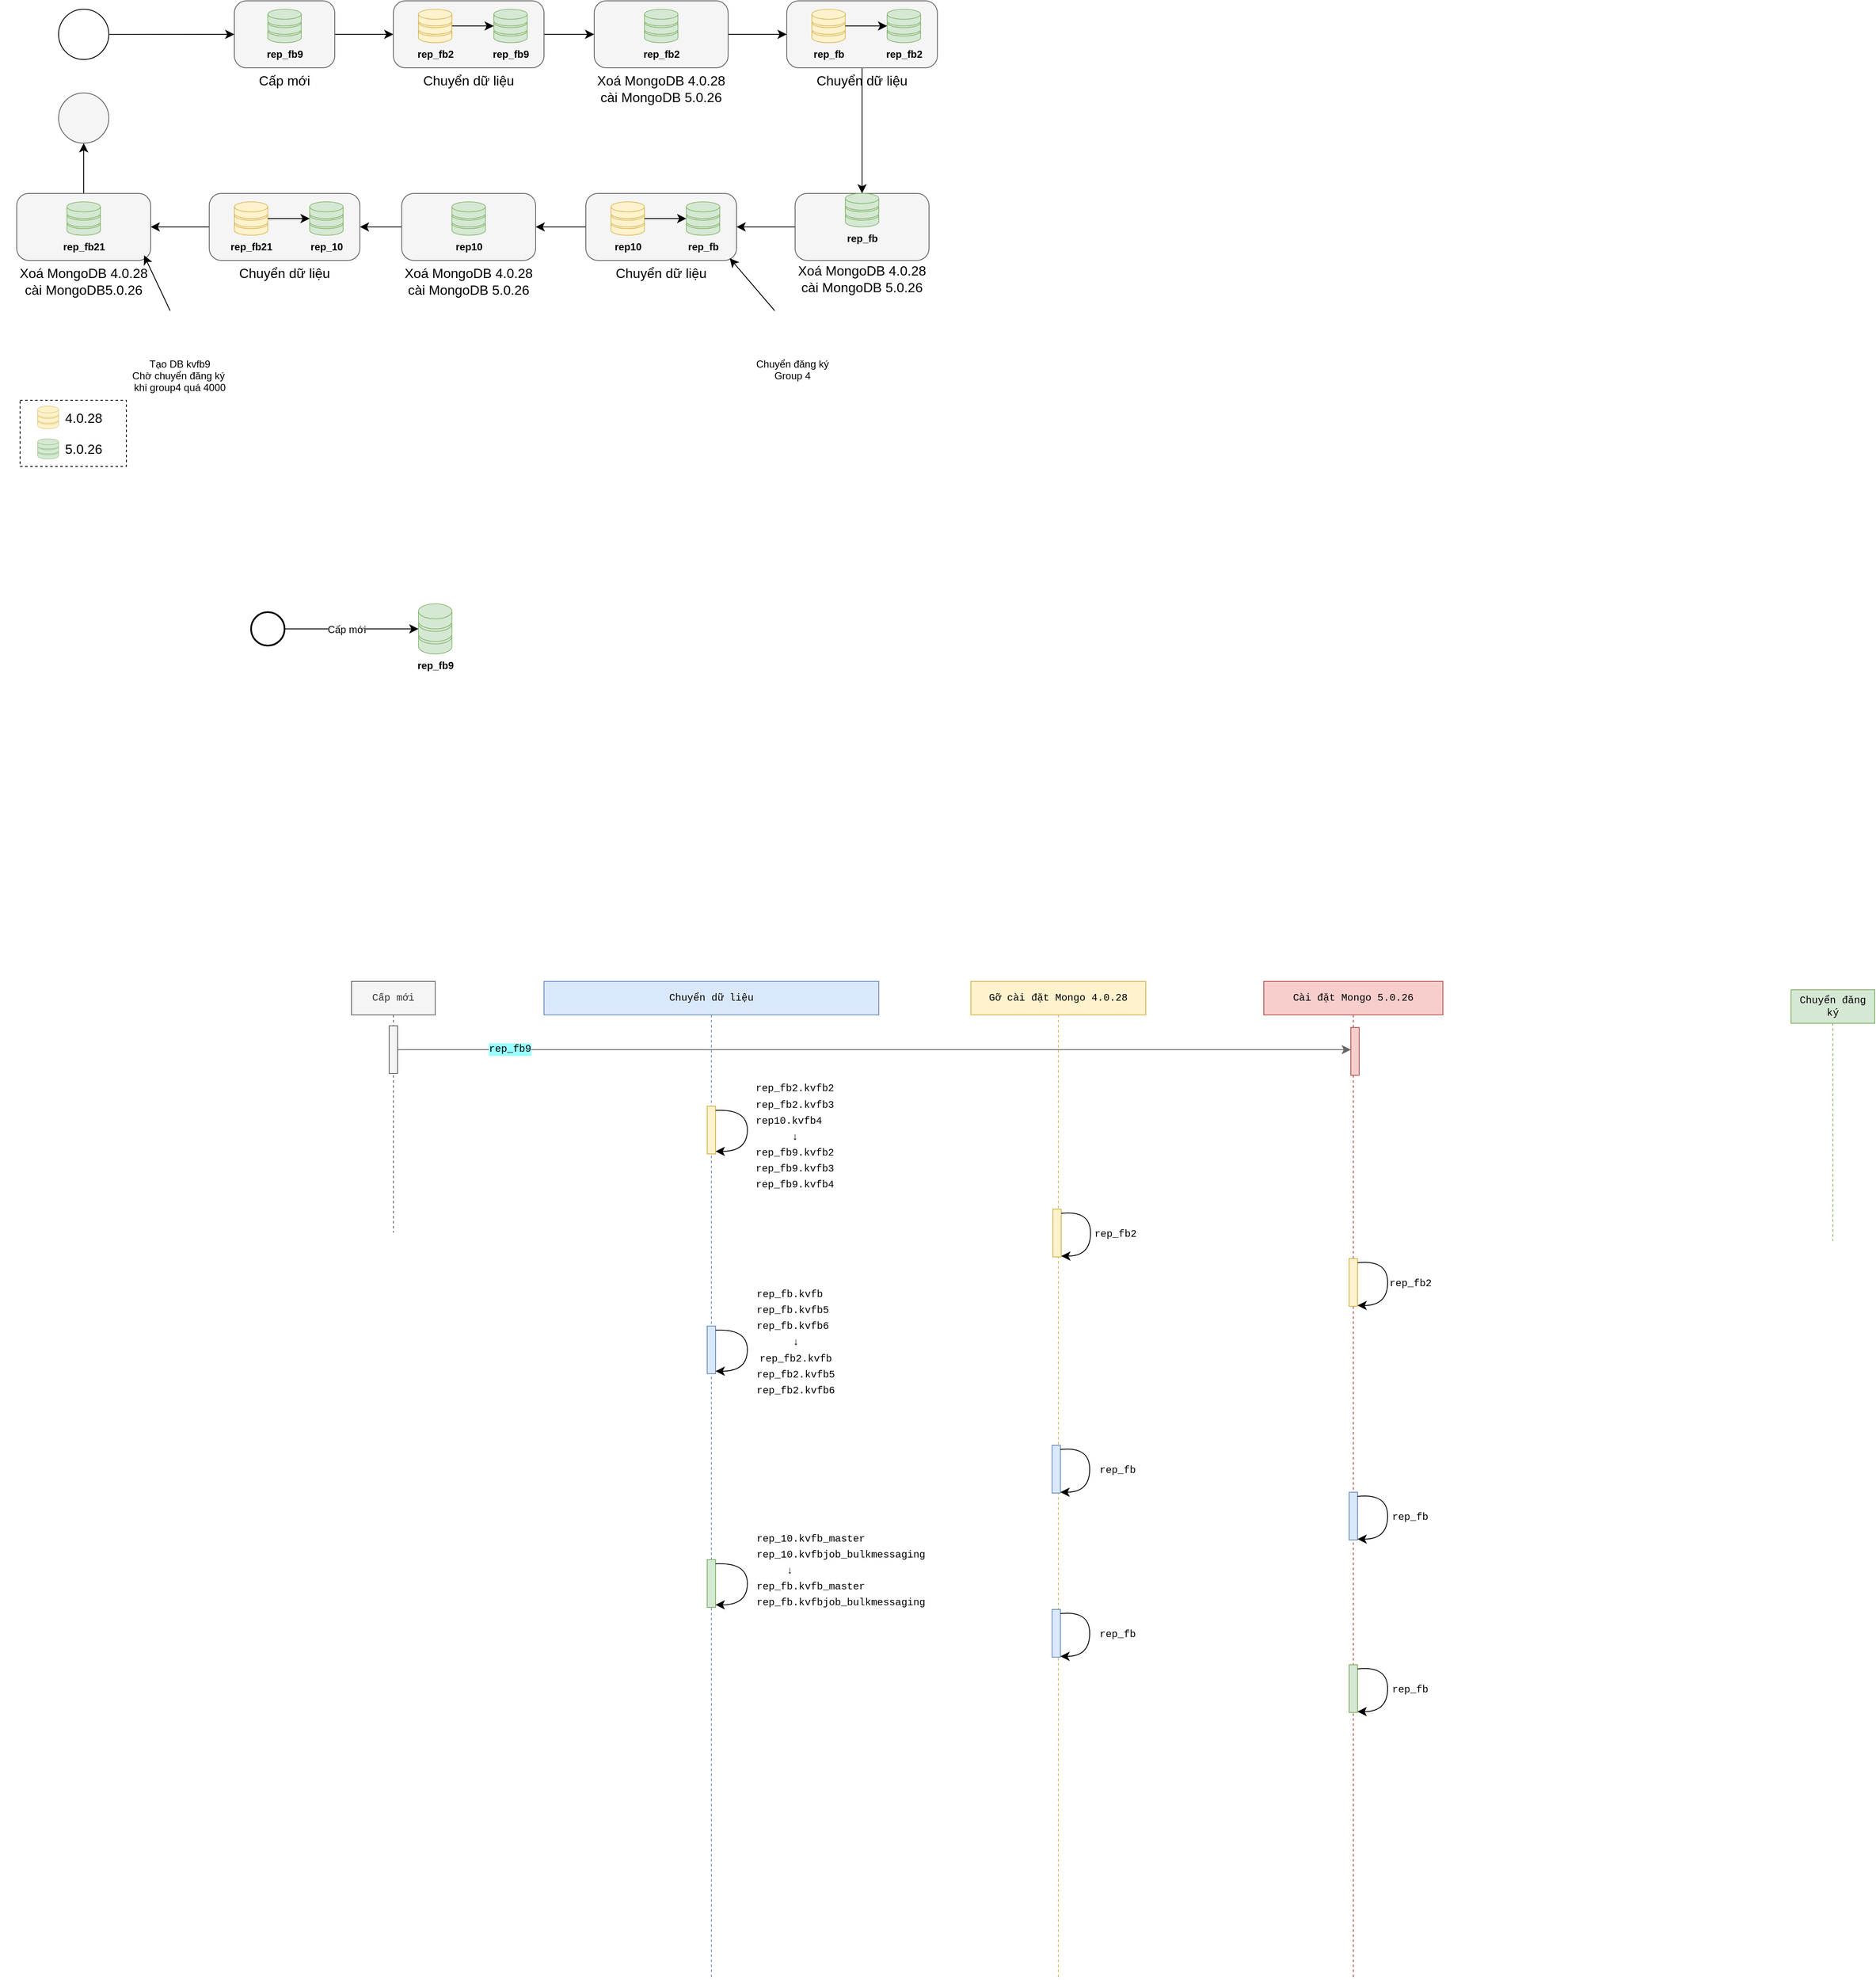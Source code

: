 <mxfile version="24.7.6">
  <diagram name="Page-1" id="ix5Zt33PAQwgsV7Q0Ln3">
    <mxGraphModel dx="3624" dy="2031" grid="0" gridSize="10" guides="1" tooltips="1" connect="1" arrows="1" fold="1" page="0" pageScale="1" pageWidth="850" pageHeight="1100" math="0" shadow="0">
      <root>
        <mxCell id="0" />
        <mxCell id="1" parent="0" />
        <mxCell id="bPqM1AxZNPVaJdWIuvIf-173" value="" style="rounded=0;whiteSpace=wrap;html=1;dashed=1;" vertex="1" parent="1">
          <mxGeometry x="-1726" y="-583" width="127" height="79" as="geometry" />
        </mxCell>
        <mxCell id="bPqM1AxZNPVaJdWIuvIf-102" style="edgeStyle=none;curved=1;rounded=0;orthogonalLoop=1;jettySize=auto;html=1;fontSize=12;startSize=8;endSize=8;" edge="1" parent="1" source="bPqM1AxZNPVaJdWIuvIf-97" target="bPqM1AxZNPVaJdWIuvIf-99">
          <mxGeometry relative="1" as="geometry" />
        </mxCell>
        <mxCell id="bPqM1AxZNPVaJdWIuvIf-97" value="" style="rounded=1;whiteSpace=wrap;html=1;arcSize=18;fillColor=#f5f5f5;fontColor=#333333;strokeColor=#666666;" vertex="1" parent="1">
          <mxGeometry x="-1470" y="-1060" width="120" height="80" as="geometry" />
        </mxCell>
        <mxCell id="bPqM1AxZNPVaJdWIuvIf-3" value="Cấp mới" style="shape=umlLifeline;perimeter=lifelinePerimeter;whiteSpace=wrap;html=1;container=1;dropTarget=0;collapsible=0;recursiveResize=0;outlineConnect=0;portConstraint=eastwest;newEdgeStyle={&quot;edgeStyle&quot;:&quot;elbowEdgeStyle&quot;,&quot;elbow&quot;:&quot;vertical&quot;,&quot;curved&quot;:0,&quot;rounded&quot;:0};fillColor=#f5f5f5;fontColor=#333333;strokeColor=#666666;fontFamily=Courier New;" vertex="1" parent="1">
          <mxGeometry x="-1330" y="111" width="100" height="300" as="geometry" />
        </mxCell>
        <mxCell id="bPqM1AxZNPVaJdWIuvIf-35" value="" style="html=1;points=[[0,0,0,0,5],[0,1,0,0,-5],[1,0,0,0,5],[1,1,0,0,-5]];perimeter=orthogonalPerimeter;outlineConnect=0;targetShapes=umlLifeline;portConstraint=eastwest;newEdgeStyle={&quot;curved&quot;:0,&quot;rounded&quot;:0};fillColor=#f5f5f5;fontColor=#333333;strokeColor=#666666;fontFamily=Courier New;" vertex="1" parent="bPqM1AxZNPVaJdWIuvIf-3">
          <mxGeometry x="45" y="53" width="10" height="57" as="geometry" />
        </mxCell>
        <mxCell id="bPqM1AxZNPVaJdWIuvIf-4" value="Chuyển dữ liệu" style="shape=umlLifeline;perimeter=lifelinePerimeter;whiteSpace=wrap;html=1;container=1;dropTarget=0;collapsible=0;recursiveResize=0;outlineConnect=0;portConstraint=eastwest;newEdgeStyle={&quot;edgeStyle&quot;:&quot;elbowEdgeStyle&quot;,&quot;elbow&quot;:&quot;vertical&quot;,&quot;curved&quot;:0,&quot;rounded&quot;:0};fillColor=#dae8fc;strokeColor=#6c8ebf;fontFamily=Courier New;" vertex="1" parent="1">
          <mxGeometry x="-1100" y="111" width="400" height="1189" as="geometry" />
        </mxCell>
        <mxCell id="bPqM1AxZNPVaJdWIuvIf-37" value="" style="html=1;points=[[0,0,0,0,5],[0,1,0,0,-5],[1,0,0,0,5],[1,1,0,0,-5]];perimeter=orthogonalPerimeter;outlineConnect=0;targetShapes=umlLifeline;portConstraint=eastwest;newEdgeStyle={&quot;curved&quot;:0,&quot;rounded&quot;:0};fillColor=#fff2cc;strokeColor=#d6b656;fontFamily=Courier New;" vertex="1" parent="bPqM1AxZNPVaJdWIuvIf-4">
          <mxGeometry x="195" y="149" width="10" height="57" as="geometry" />
        </mxCell>
        <mxCell id="bPqM1AxZNPVaJdWIuvIf-38" value="" style="endArrow=classic;html=1;rounded=0;fontSize=12;startSize=8;endSize=8;curved=1;exitX=1;exitY=0;exitDx=0;exitDy=5;exitPerimeter=0;fontFamily=Courier New;" edge="1" parent="bPqM1AxZNPVaJdWIuvIf-4" source="bPqM1AxZNPVaJdWIuvIf-37" target="bPqM1AxZNPVaJdWIuvIf-37">
          <mxGeometry width="50" height="50" relative="1" as="geometry">
            <mxPoint x="283" y="233" as="sourcePoint" />
            <mxPoint x="333" y="183" as="targetPoint" />
            <Array as="points">
              <mxPoint x="243" y="203" />
            </Array>
          </mxGeometry>
        </mxCell>
        <mxCell id="bPqM1AxZNPVaJdWIuvIf-20" value="&lt;font style=&quot;font-size: 12px;&quot;&gt;rep_fb2.kvfb2 rep_fb2.kvfb3&lt;/font&gt;&lt;div&gt;&lt;font style=&quot;font-size: 12px;&quot;&gt;rep10.kvfb4&lt;/font&gt;&lt;/div&gt;&lt;div style=&quot;text-align: center;&quot;&gt;&lt;font style=&quot;&quot;&gt;&lt;span style=&quot;font-size: 12px;&quot;&gt;↓&lt;/span&gt;&lt;br&gt;&lt;/font&gt;&lt;/div&gt;&lt;div style=&quot;text-align: center;&quot;&gt;&lt;span style=&quot;font-size: 12px;&quot;&gt;rep_fb9.kvfb2&lt;br&gt;rep_fb9.kvfb3&lt;br&gt;rep_fb9.kvfb4&lt;/span&gt;&lt;/div&gt;" style="text;html=1;align=left;verticalAlign=middle;whiteSpace=wrap;rounded=0;fontSize=16;fontFamily=Courier New;" vertex="1" parent="bPqM1AxZNPVaJdWIuvIf-4">
          <mxGeometry x="251.25" y="139" width="76.5" height="92" as="geometry" />
        </mxCell>
        <mxCell id="bPqM1AxZNPVaJdWIuvIf-43" value="" style="html=1;points=[[0,0,0,0,5],[0,1,0,0,-5],[1,0,0,0,5],[1,1,0,0,-5]];perimeter=orthogonalPerimeter;outlineConnect=0;targetShapes=umlLifeline;portConstraint=eastwest;newEdgeStyle={&quot;curved&quot;:0,&quot;rounded&quot;:0};fillColor=#dae8fc;strokeColor=#6c8ebf;fontFamily=Courier New;" vertex="1" parent="bPqM1AxZNPVaJdWIuvIf-4">
          <mxGeometry x="195" y="411.5" width="10" height="57" as="geometry" />
        </mxCell>
        <mxCell id="bPqM1AxZNPVaJdWIuvIf-44" value="" style="endArrow=classic;html=1;rounded=0;fontSize=12;startSize=8;endSize=8;curved=1;exitX=1;exitY=0;exitDx=0;exitDy=5;exitPerimeter=0;fontFamily=Courier New;" edge="1" parent="bPqM1AxZNPVaJdWIuvIf-4" source="bPqM1AxZNPVaJdWIuvIf-43" target="bPqM1AxZNPVaJdWIuvIf-43">
          <mxGeometry width="50" height="50" relative="1" as="geometry">
            <mxPoint x="283" y="495.5" as="sourcePoint" />
            <mxPoint x="333" y="445.5" as="targetPoint" />
            <Array as="points">
              <mxPoint x="243" y="465.5" />
            </Array>
          </mxGeometry>
        </mxCell>
        <mxCell id="bPqM1AxZNPVaJdWIuvIf-47" value="&lt;font style=&quot;font-size: 12px;&quot;&gt;rep_fb.kvfb rep_fb.kvfb5&lt;/font&gt;&lt;div&gt;&lt;font style=&quot;font-size: 12px;&quot;&gt;rep_fb.kvfb6&lt;/font&gt;&lt;/div&gt;&lt;div style=&quot;text-align: center;&quot;&gt;&lt;font style=&quot;&quot;&gt;&lt;span style=&quot;font-size: 12px;&quot;&gt;↓&lt;/span&gt;&lt;br&gt;&lt;/font&gt;&lt;/div&gt;&lt;div style=&quot;text-align: center;&quot;&gt;&lt;span style=&quot;font-size: 12px;&quot;&gt;rep_fb2.kvfb&lt;/span&gt;&lt;/div&gt;&lt;div style=&quot;text-align: center;&quot;&gt;&lt;span style=&quot;font-size: 12px;&quot;&gt;rep_fb2.kvfb5&lt;/span&gt;&lt;/div&gt;&lt;div style=&quot;text-align: center;&quot;&gt;&lt;span style=&quot;font-size: 12px;&quot;&gt;rep_fb2.kvfb6&lt;br&gt;&lt;br&gt;&lt;/span&gt;&lt;/div&gt;" style="text;html=1;align=left;verticalAlign=middle;whiteSpace=wrap;rounded=0;fontSize=16;fontFamily=Courier New;" vertex="1" parent="bPqM1AxZNPVaJdWIuvIf-4">
          <mxGeometry x="252" y="394" width="76.5" height="92" as="geometry" />
        </mxCell>
        <mxCell id="bPqM1AxZNPVaJdWIuvIf-54" value="" style="html=1;points=[[0,0,0,0,5],[0,1,0,0,-5],[1,0,0,0,5],[1,1,0,0,-5]];perimeter=orthogonalPerimeter;outlineConnect=0;targetShapes=umlLifeline;portConstraint=eastwest;newEdgeStyle={&quot;curved&quot;:0,&quot;rounded&quot;:0};fillColor=#d5e8d4;strokeColor=#82b366;fontFamily=Courier New;" vertex="1" parent="bPqM1AxZNPVaJdWIuvIf-4">
          <mxGeometry x="195" y="690.5" width="10" height="57" as="geometry" />
        </mxCell>
        <mxCell id="bPqM1AxZNPVaJdWIuvIf-55" value="" style="endArrow=classic;html=1;rounded=0;fontSize=12;startSize=8;endSize=8;curved=1;exitX=1;exitY=0;exitDx=0;exitDy=5;exitPerimeter=0;fontFamily=Courier New;" edge="1" parent="bPqM1AxZNPVaJdWIuvIf-4" source="bPqM1AxZNPVaJdWIuvIf-54" target="bPqM1AxZNPVaJdWIuvIf-54">
          <mxGeometry width="50" height="50" relative="1" as="geometry">
            <mxPoint x="283" y="774.5" as="sourcePoint" />
            <mxPoint x="333" y="724.5" as="targetPoint" />
            <Array as="points">
              <mxPoint x="243" y="744.5" />
            </Array>
          </mxGeometry>
        </mxCell>
        <mxCell id="bPqM1AxZNPVaJdWIuvIf-56" value="&lt;font style=&quot;font-size: 12px;&quot;&gt;rep_10.kvfb_master rep_10.kvfbjob_bulkmessaging&lt;/font&gt;&lt;div&gt;&lt;font style=&quot;font-size: 12px;&quot;&gt;&lt;span style=&quot;background-color: initial;&quot;&gt;&amp;nbsp; &amp;nbsp; &amp;nbsp;↓&lt;/span&gt;&lt;br&gt;&lt;/font&gt;&lt;span style=&quot;font-size: 12px;&quot;&gt;rep_fb.kvfb_master rep_fb.kvfbjob_bulkmessaging&lt;/span&gt;&lt;/div&gt;" style="text;html=1;align=left;verticalAlign=middle;whiteSpace=wrap;rounded=0;fontSize=16;fontFamily=Courier New;" vertex="1" parent="bPqM1AxZNPVaJdWIuvIf-4">
          <mxGeometry x="252" y="640" width="231" height="125" as="geometry" />
        </mxCell>
        <mxCell id="bPqM1AxZNPVaJdWIuvIf-12" value="Cài đặt Mongo 5.0.26" style="shape=umlLifeline;perimeter=lifelinePerimeter;whiteSpace=wrap;html=1;container=1;dropTarget=0;collapsible=0;recursiveResize=0;outlineConnect=0;portConstraint=eastwest;newEdgeStyle={&quot;edgeStyle&quot;:&quot;elbowEdgeStyle&quot;,&quot;elbow&quot;:&quot;vertical&quot;,&quot;curved&quot;:0,&quot;rounded&quot;:0};fillColor=#f8cecc;strokeColor=#b85450;fontFamily=Courier New;" vertex="1" parent="1">
          <mxGeometry x="-240" y="111" width="214" height="1189" as="geometry" />
        </mxCell>
        <mxCell id="bPqM1AxZNPVaJdWIuvIf-36" value="" style="html=1;points=[[0,0,0,0,5],[0,1,0,0,-5],[1,0,0,0,5],[1,1,0,0,-5]];perimeter=orthogonalPerimeter;outlineConnect=0;targetShapes=umlLifeline;portConstraint=eastwest;newEdgeStyle={&quot;curved&quot;:0,&quot;rounded&quot;:0};fillColor=#f8cecc;strokeColor=#b85450;fontFamily=Courier New;" vertex="1" parent="bPqM1AxZNPVaJdWIuvIf-12">
          <mxGeometry x="104" y="55" width="10" height="57" as="geometry" />
        </mxCell>
        <mxCell id="bPqM1AxZNPVaJdWIuvIf-41" value="" style="html=1;points=[[0,0,0,0,5],[0,1,0,0,-5],[1,0,0,0,5],[1,1,0,0,-5]];perimeter=orthogonalPerimeter;outlineConnect=0;targetShapes=umlLifeline;portConstraint=eastwest;newEdgeStyle={&quot;curved&quot;:0,&quot;rounded&quot;:0};fillColor=#fff2cc;strokeColor=#d6b656;fontFamily=Courier New;" vertex="1" parent="bPqM1AxZNPVaJdWIuvIf-12">
          <mxGeometry x="102" y="331" width="10" height="57" as="geometry" />
        </mxCell>
        <mxCell id="bPqM1AxZNPVaJdWIuvIf-42" value="" style="endArrow=classic;html=1;rounded=0;fontSize=12;startSize=8;endSize=8;curved=1;exitX=1;exitY=0;exitDx=0;exitDy=5;exitPerimeter=0;fontFamily=Courier New;" edge="1" parent="bPqM1AxZNPVaJdWIuvIf-12" source="bPqM1AxZNPVaJdWIuvIf-41" target="bPqM1AxZNPVaJdWIuvIf-41">
          <mxGeometry width="50" height="50" relative="1" as="geometry">
            <mxPoint x="226" y="426.5" as="sourcePoint" />
            <mxPoint x="276" y="376.5" as="targetPoint" />
            <Array as="points">
              <mxPoint x="148" y="387" />
            </Array>
          </mxGeometry>
        </mxCell>
        <mxCell id="bPqM1AxZNPVaJdWIuvIf-27" value="&lt;font style=&quot;font-size: 12px;&quot;&gt;rep_fb2&lt;span style=&quot;color: rgba(0, 0, 0, 0); font-size: 0px; text-align: start; text-wrap: nowrap;&quot;&gt;%3CmxGraphModel%3E%3Croot%3E%3CmxCell%20id%3D%220%22%2F%3E%3CmxCell%20id%3D%221%22%20parent%3D%220%22%2F%3E%3CmxCell%20id%3D%222%22%20value%3D%22G%E1%BB%A1%20c%C3%A0i%20%C4%91%E1%BA%B7t%20Mongo%204.0.28%22%20style%3D%22shape%3DumlLifeline%3Bperimeter%3DlifelinePerimeter%3BwhiteSpace%3Dwrap%3Bhtml%3D1%3Bcontainer%3D1%3BdropTarget%3D0%3Bcollapsible%3D0%3BrecursiveResize%3D0%3BoutlineConnect%3D0%3BportConstraint%3Deastwest%3BnewEdgeStyle%3D%7B%26quot%3BedgeStyle%26quot%3B%3A%26quot%3BelbowEdgeStyle%26quot%3B%2C%26quot%3Belbow%26quot%3B%3A%26quot%3Bvertical%26quot%3B%2C%26quot%3Bcurved%26quot%3B%3A0%2C%26quot%3Brounded%26quot%3B%3A0%7D%3B%22%20vertex%3D%221%22%20parent%3D%221%22%3E%3CmxGeometry%20x%3D%22-703%22%20y%3D%22115%22%20width%3D%22100%22%20height%3D%22300%22%20as%3D%22geometry%22%2F%3E%3C%2FmxCell%3E%3C%2Froot%3E%3C%2FmxGraphModel%3E&lt;/span&gt;&amp;nbsp;&lt;/font&gt;" style="text;html=1;align=center;verticalAlign=middle;whiteSpace=wrap;rounded=0;fontSize=16;fontFamily=Courier New;" vertex="1" parent="bPqM1AxZNPVaJdWIuvIf-12">
          <mxGeometry x="152" y="344.5" width="54" height="30" as="geometry" />
        </mxCell>
        <mxCell id="bPqM1AxZNPVaJdWIuvIf-51" value="" style="html=1;points=[[0,0,0,0,5],[0,1,0,0,-5],[1,0,0,0,5],[1,1,0,0,-5]];perimeter=orthogonalPerimeter;outlineConnect=0;targetShapes=umlLifeline;portConstraint=eastwest;newEdgeStyle={&quot;curved&quot;:0,&quot;rounded&quot;:0};fillColor=#dae8fc;strokeColor=#6c8ebf;fontFamily=Courier New;" vertex="1" parent="bPqM1AxZNPVaJdWIuvIf-12">
          <mxGeometry x="102" y="610" width="10" height="57" as="geometry" />
        </mxCell>
        <mxCell id="bPqM1AxZNPVaJdWIuvIf-52" value="" style="endArrow=classic;html=1;rounded=0;fontSize=12;startSize=8;endSize=8;curved=1;exitX=1;exitY=0;exitDx=0;exitDy=5;exitPerimeter=0;fontFamily=Courier New;" edge="1" parent="bPqM1AxZNPVaJdWIuvIf-12" source="bPqM1AxZNPVaJdWIuvIf-51" target="bPqM1AxZNPVaJdWIuvIf-51">
          <mxGeometry width="50" height="50" relative="1" as="geometry">
            <mxPoint x="226" y="705.5" as="sourcePoint" />
            <mxPoint x="276" y="655.5" as="targetPoint" />
            <Array as="points">
              <mxPoint x="148" y="666" />
            </Array>
          </mxGeometry>
        </mxCell>
        <mxCell id="bPqM1AxZNPVaJdWIuvIf-53" value="&lt;font style=&quot;font-size: 12px;&quot;&gt;rep_fb&lt;span style=&quot;color: rgba(0, 0, 0, 0); font-size: 0px; text-align: start; text-wrap: nowrap;&quot;&gt;%3CmxGraphModel%3E%3Croot%3E%3CmxCell%20id%3D%220%22%2F%3E%3CmxCell%20id%3D%221%22%20parent%3D%220%22%2F%3E%3CmxCell%20id%3D%222%22%20value%3D%22G%E1%BB%A1%20c%C3%A0i%20%C4%91%E1%BA%B7t%20Mongo%204.0.28%22%20style%3D%22shape%3DumlLifeline%3Bperimeter%3DlifelinePerimeter%3BwhiteSpace%3Dwrap%3Bhtml%3D1%3Bcontainer%3D1%3BdropTarget%3D0%3Bcollapsible%3D0%3BrecursiveResize%3D0%3BoutlineConnect%3D0%3BportConstraint%3Deastwest%3BnewEdgeStyle%3D%7B%26quot%3BedgeStyle%26quot%3B%3A%26quot%3BelbowEdgeStyle%26quot%3B%2C%26quot%3Belbow%26quot%3B%3A%26quot%3Bvertical%26quot%3B%2C%26quot%3Bcurved%26quot%3B%3A0%2C%26quot%3Brounded%26quot%3B%3A0%7D%3B%22%20vertex%3D%221%22%20parent%3D%221%22%3E%3CmxGeometry%20x%3D%22-703%22%20y%3D%22115%22%20width%3D%22100%22%20height%3D%22300%22%20as%3D%22geometry%22%2F%3E%3C%2FmxCell%3E%3C%2Froot%3E%3C%2FmxGraphModel%&lt;/span&gt;&lt;/font&gt;" style="text;html=1;align=center;verticalAlign=middle;whiteSpace=wrap;rounded=0;fontSize=16;fontFamily=Courier New;" vertex="1" parent="bPqM1AxZNPVaJdWIuvIf-12">
          <mxGeometry x="148" y="623.5" width="54" height="30" as="geometry" />
        </mxCell>
        <mxCell id="bPqM1AxZNPVaJdWIuvIf-57" value="" style="html=1;points=[[0,0,0,0,5],[0,1,0,0,-5],[1,0,0,0,5],[1,1,0,0,-5]];perimeter=orthogonalPerimeter;outlineConnect=0;targetShapes=umlLifeline;portConstraint=eastwest;newEdgeStyle={&quot;curved&quot;:0,&quot;rounded&quot;:0};fillColor=#d5e8d4;strokeColor=#82b366;fontFamily=Courier New;" vertex="1" parent="bPqM1AxZNPVaJdWIuvIf-12">
          <mxGeometry x="102" y="816" width="10" height="57" as="geometry" />
        </mxCell>
        <mxCell id="bPqM1AxZNPVaJdWIuvIf-58" value="" style="endArrow=classic;html=1;rounded=0;fontSize=12;startSize=8;endSize=8;curved=1;exitX=1;exitY=0;exitDx=0;exitDy=5;exitPerimeter=0;fontFamily=Courier New;" edge="1" parent="bPqM1AxZNPVaJdWIuvIf-12" source="bPqM1AxZNPVaJdWIuvIf-57" target="bPqM1AxZNPVaJdWIuvIf-57">
          <mxGeometry width="50" height="50" relative="1" as="geometry">
            <mxPoint x="226" y="911.5" as="sourcePoint" />
            <mxPoint x="276" y="861.5" as="targetPoint" />
            <Array as="points">
              <mxPoint x="148" y="872" />
            </Array>
          </mxGeometry>
        </mxCell>
        <mxCell id="bPqM1AxZNPVaJdWIuvIf-59" value="&lt;font style=&quot;font-size: 12px;&quot;&gt;rep_fb&lt;span style=&quot;color: rgba(0, 0, 0, 0); font-size: 0px; text-align: start; text-wrap: nowrap;&quot;&gt;%3CmxGraphModel%3E%3Croot%3E%3CmxCell%20id%3D%220%22%2F%3E%3CmxCell%20id%3D%221%22%20parent%3D%220%22%2F%3E%3CmxCell%20id%3D%222%22%20value%3D%22G%E1%BB%A1%20c%C3%A0i%20%C4%91%E1%BA%B7t%20Mongo%204.0.28%22%20style%3D%22shape%3DumlLifeline%3Bperimeter%3DlifelinePerimeter%3BwhiteSpace%3Dwrap%3Bhtml%3D1%3Bcontainer%3D1%3BdropTarget%3D0%3Bcollapsible%3D0%3BrecursiveResize%3D0%3BoutlineConnect%3D0%3BportConstraint%3Deastwest%3BnewEdgeStyle%3D%7B%26quot%3BedgeStyle%26quot%3B%3A%26quot%3BelbowEdgeStyle%26quot%3B%2C%26quot%3Belbow%26quot%3B%3A%26quot%3Bvertical%26quot%3B%2C%26quot%3Bcurved%26quot%3B%3A0%2C%26quot%3Brounded%26quot%3B%3A0%7D%3B%22%20vertex%3D%221%22%20parent%3D%221%22%3E%3CmxGeometry%20x%3D%22-703%22%20y%3D%22115%22%20width%3D%22100%22%20height%3D%22300%22%20as%3D%22geometry%22%2F%3E%3C%2FmxCell%3E%3C%2Froot%3E%3C%2FmxGraphModel%&lt;/span&gt;&lt;/font&gt;" style="text;html=1;align=center;verticalAlign=middle;whiteSpace=wrap;rounded=0;fontSize=16;fontFamily=Courier New;" vertex="1" parent="bPqM1AxZNPVaJdWIuvIf-12">
          <mxGeometry x="148" y="829.5" width="54" height="30" as="geometry" />
        </mxCell>
        <mxCell id="bPqM1AxZNPVaJdWIuvIf-13" value="Gỡ cài đặt Mongo 4.0.28" style="shape=umlLifeline;perimeter=lifelinePerimeter;whiteSpace=wrap;html=1;container=1;dropTarget=0;collapsible=0;recursiveResize=0;outlineConnect=0;portConstraint=eastwest;newEdgeStyle={&quot;edgeStyle&quot;:&quot;elbowEdgeStyle&quot;,&quot;elbow&quot;:&quot;vertical&quot;,&quot;curved&quot;:0,&quot;rounded&quot;:0};fillColor=#fff2cc;strokeColor=#d6b656;fontFamily=Courier New;" vertex="1" parent="1">
          <mxGeometry x="-590" y="111" width="209" height="1191" as="geometry" />
        </mxCell>
        <mxCell id="bPqM1AxZNPVaJdWIuvIf-39" value="" style="html=1;points=[[0,0,0,0,5],[0,1,0,0,-5],[1,0,0,0,5],[1,1,0,0,-5]];perimeter=orthogonalPerimeter;outlineConnect=0;targetShapes=umlLifeline;portConstraint=eastwest;newEdgeStyle={&quot;curved&quot;:0,&quot;rounded&quot;:0};fillColor=#fff2cc;strokeColor=#d6b656;fontFamily=Courier New;" vertex="1" parent="bPqM1AxZNPVaJdWIuvIf-13">
          <mxGeometry x="98" y="272" width="10" height="57" as="geometry" />
        </mxCell>
        <mxCell id="bPqM1AxZNPVaJdWIuvIf-40" value="" style="endArrow=classic;html=1;rounded=0;fontSize=12;startSize=8;endSize=8;curved=1;exitX=1;exitY=0;exitDx=0;exitDy=5;exitPerimeter=0;fontFamily=Courier New;" edge="1" parent="bPqM1AxZNPVaJdWIuvIf-13" source="bPqM1AxZNPVaJdWIuvIf-39" target="bPqM1AxZNPVaJdWIuvIf-39">
          <mxGeometry width="50" height="50" relative="1" as="geometry">
            <mxPoint x="222" y="367.5" as="sourcePoint" />
            <mxPoint x="272" y="317.5" as="targetPoint" />
            <Array as="points">
              <mxPoint x="143" y="328" />
            </Array>
          </mxGeometry>
        </mxCell>
        <mxCell id="bPqM1AxZNPVaJdWIuvIf-24" value="&lt;font style=&quot;font-size: 12px;&quot;&gt;rep_fb2&lt;span style=&quot;color: rgba(0, 0, 0, 0); font-size: 0px; text-align: start; text-wrap: nowrap;&quot;&gt;%3CmxGraphModel%3E%3Croot%3E%3CmxCell%20id%3D%220%22%2F%3E%3CmxCell%20id%3D%221%22%20parent%3D%220%22%2F%3E%3CmxCell%20id%3D%222%22%20value%3D%22G%E1%BB%A1%20c%C3%A0i%20%C4%91%E1%BA%B7t%20Mongo%204.0.28%22%20style%3D%22shape%3DumlLifeline%3Bperimeter%3DlifelinePerimeter%3BwhiteSpace%3Dwrap%3Bhtml%3D1%3Bcontainer%3D1%3BdropTarget%3D0%3Bcollapsible%3D0%3BrecursiveResize%3D0%3BoutlineConnect%3D0%3BportConstraint%3Deastwest%3BnewEdgeStyle%3D%7B%26quot%3BedgeStyle%26quot%3B%3A%26quot%3BelbowEdgeStyle%26quot%3B%2C%26quot%3Belbow%26quot%3B%3A%26quot%3Bvertical%26quot%3B%2C%26quot%3Bcurved%26quot%3B%3A0%2C%26quot%3Brounded%26quot%3B%3A0%7D%3B%22%20vertex%3D%221%22%20parent%3D%221%22%3E%3CmxGeometry%20x%3D%22-703%22%20y%3D%22115%22%20width%3D%22100%22%20height%3D%22300%22%20as%3D%22geometry%22%2F%3E%3C%2FmxCell%3E%3C%2Froot%3E%3C%2FmxGraphModel%3E&lt;/span&gt;&amp;nbsp;&lt;/font&gt;" style="text;html=1;align=center;verticalAlign=middle;whiteSpace=wrap;rounded=0;fontSize=16;fontFamily=Courier New;" vertex="1" parent="bPqM1AxZNPVaJdWIuvIf-13">
          <mxGeometry x="143" y="285.5" width="67" height="30" as="geometry" />
        </mxCell>
        <mxCell id="bPqM1AxZNPVaJdWIuvIf-48" value="" style="html=1;points=[[0,0,0,0,5],[0,1,0,0,-5],[1,0,0,0,5],[1,1,0,0,-5]];perimeter=orthogonalPerimeter;outlineConnect=0;targetShapes=umlLifeline;portConstraint=eastwest;newEdgeStyle={&quot;curved&quot;:0,&quot;rounded&quot;:0};fillColor=#dae8fc;strokeColor=#6c8ebf;fontFamily=Courier New;" vertex="1" parent="bPqM1AxZNPVaJdWIuvIf-13">
          <mxGeometry x="97" y="554" width="10" height="57" as="geometry" />
        </mxCell>
        <mxCell id="bPqM1AxZNPVaJdWIuvIf-49" value="" style="endArrow=classic;html=1;rounded=0;fontSize=12;startSize=8;endSize=8;curved=1;exitX=1;exitY=0;exitDx=0;exitDy=5;exitPerimeter=0;fontFamily=Courier New;" edge="1" parent="bPqM1AxZNPVaJdWIuvIf-13" source="bPqM1AxZNPVaJdWIuvIf-48" target="bPqM1AxZNPVaJdWIuvIf-48">
          <mxGeometry width="50" height="50" relative="1" as="geometry">
            <mxPoint x="221" y="649.5" as="sourcePoint" />
            <mxPoint x="271" y="599.5" as="targetPoint" />
            <Array as="points">
              <mxPoint x="142" y="610" />
            </Array>
          </mxGeometry>
        </mxCell>
        <mxCell id="bPqM1AxZNPVaJdWIuvIf-50" value="&lt;font style=&quot;font-size: 12px;&quot;&gt;rep_fb&lt;span style=&quot;color: rgba(0, 0, 0, 0); font-size: 0px; text-align: start; text-wrap: nowrap;&quot;&gt;%3CmxGraphModel%3E%3Croot%3E%3CmxCell%20id%3D%220%22%2F%3E%3CmxCell%20id%3D%221%22%20parent%3D%220%22%2F%3E%3CmxCell%20id%3D%222%22%20value%3D%22G%E1%BB%A1%20c%C3%A0i%20%C4%91%E1%BA%B7t%20Mongo%204.0.28%22%20style%3D%22shape%3DumlLifeline%3Bperimeter%3DlifelinePerimeter%3BwhiteSpace%3Dwrap%3Bhtml%3D1%3Bcontainer%3D1%3BdropTarget%3D0%3Bcollapsible%3D0%3BrecursiveResize%3D0%3BoutlineConnect%3D0%3BportConstraint%3Deastwest%3BnewEdgeStyle%3D%7B%26quot%3BedgeStyle%26quot%3B%3A%26quot%3BelbowEdgeStyle%26quot%3B%2C%26quot%3Belbow%26quot%3B%3A%26quot%3Bvertical%26quot%3B%2C%26quot%3Bcurved%26quot%3B%3A0%2C%26quot%3Brounded%26quot%3B%3A0%7D%3B%22%20vertex%3D%221%22%20parent%3D%221%22%3E%3CmxGeometry%20x%3D%22-703%22%20y%3D%22115%22%20width%3D%22100%22%20height%3D%22300%22%20as%3D%22geometry%22%2F%3E%3C%2FmxCell%3E%3C%2Froot%3E%3C%2FmxGraphModel%3&lt;/span&gt;&lt;/font&gt;" style="text;html=1;align=center;verticalAlign=middle;whiteSpace=wrap;rounded=0;fontSize=16;fontFamily=Courier New;" vertex="1" parent="bPqM1AxZNPVaJdWIuvIf-13">
          <mxGeometry x="142" y="567.5" width="67" height="30" as="geometry" />
        </mxCell>
        <mxCell id="bPqM1AxZNPVaJdWIuvIf-71" value="" style="html=1;points=[[0,0,0,0,5],[0,1,0,0,-5],[1,0,0,0,5],[1,1,0,0,-5]];perimeter=orthogonalPerimeter;outlineConnect=0;targetShapes=umlLifeline;portConstraint=eastwest;newEdgeStyle={&quot;curved&quot;:0,&quot;rounded&quot;:0};fillColor=#dae8fc;strokeColor=#6c8ebf;fontFamily=Courier New;" vertex="1" parent="bPqM1AxZNPVaJdWIuvIf-13">
          <mxGeometry x="97" y="750" width="10" height="57" as="geometry" />
        </mxCell>
        <mxCell id="bPqM1AxZNPVaJdWIuvIf-72" value="" style="endArrow=classic;html=1;rounded=0;fontSize=12;startSize=8;endSize=8;curved=1;exitX=1;exitY=0;exitDx=0;exitDy=5;exitPerimeter=0;fontFamily=Courier New;" edge="1" parent="bPqM1AxZNPVaJdWIuvIf-13" source="bPqM1AxZNPVaJdWIuvIf-71" target="bPqM1AxZNPVaJdWIuvIf-71">
          <mxGeometry width="50" height="50" relative="1" as="geometry">
            <mxPoint x="221" y="845.5" as="sourcePoint" />
            <mxPoint x="271" y="795.5" as="targetPoint" />
            <Array as="points">
              <mxPoint x="142" y="806" />
            </Array>
          </mxGeometry>
        </mxCell>
        <mxCell id="bPqM1AxZNPVaJdWIuvIf-73" value="&lt;font style=&quot;font-size: 12px;&quot;&gt;rep_fb&lt;span style=&quot;color: rgba(0, 0, 0, 0); font-size: 0px; text-align: start; text-wrap: nowrap;&quot;&gt;%3CmxGraphModel%3E%3Croot%3E%3CmxCell%20id%3D%220%22%2F%3E%3CmxCell%20id%3D%221%22%20parent%3D%220%22%2F%3E%3CmxCell%20id%3D%222%22%20value%3D%22G%E1%BB%A1%20c%C3%A0i%20%C4%91%E1%BA%B7t%20Mongo%204.0.28%22%20style%3D%22shape%3DumlLifeline%3Bperimeter%3DlifelinePerimeter%3BwhiteSpace%3Dwrap%3Bhtml%3D1%3Bcontainer%3D1%3BdropTarget%3D0%3Bcollapsible%3D0%3BrecursiveResize%3D0%3BoutlineConnect%3D0%3BportConstraint%3Deastwest%3BnewEdgeStyle%3D%7B%26quot%3BedgeStyle%26quot%3B%3A%26quot%3BelbowEdgeStyle%26quot%3B%2C%26quot%3Belbow%26quot%3B%3A%26quot%3Bvertical%26quot%3B%2C%26quot%3Bcurved%26quot%3B%3A0%2C%26quot%3Brounded%26quot%3B%3A0%7D%3B%22%20vertex%3D%221%22%20parent%3D%221%22%3E%3CmxGeometry%20x%3D%22-703%22%20y%3D%22115%22%20width%3D%22100%22%20height%3D%22300%22%20as%3D%22geometry%22%2F%3E%3C%2FmxCell%3E%3C%2Froot%3E%3C%2FmxGraphModel%3&lt;/span&gt;&lt;/font&gt;" style="text;html=1;align=center;verticalAlign=middle;whiteSpace=wrap;rounded=0;fontSize=16;fontFamily=Courier New;" vertex="1" parent="bPqM1AxZNPVaJdWIuvIf-13">
          <mxGeometry x="142" y="763.5" width="67" height="30" as="geometry" />
        </mxCell>
        <mxCell id="bPqM1AxZNPVaJdWIuvIf-14" value="Chuyển đăng ký" style="shape=umlLifeline;perimeter=lifelinePerimeter;whiteSpace=wrap;html=1;container=1;dropTarget=0;collapsible=0;recursiveResize=0;outlineConnect=0;portConstraint=eastwest;newEdgeStyle={&quot;edgeStyle&quot;:&quot;elbowEdgeStyle&quot;,&quot;elbow&quot;:&quot;vertical&quot;,&quot;curved&quot;:0,&quot;rounded&quot;:0};fillColor=#d5e8d4;strokeColor=#82b366;fontFamily=Courier New;" vertex="1" parent="1">
          <mxGeometry x="390" y="121" width="100" height="300" as="geometry" />
        </mxCell>
        <mxCell id="bPqM1AxZNPVaJdWIuvIf-15" value="" style="endArrow=classic;html=1;rounded=0;fontSize=12;startSize=8;endSize=8;curved=1;fillColor=#f5f5f5;strokeColor=#666666;fontFamily=Courier New;" edge="1" parent="1" source="bPqM1AxZNPVaJdWIuvIf-35" target="bPqM1AxZNPVaJdWIuvIf-36">
          <mxGeometry width="50" height="50" relative="1" as="geometry">
            <mxPoint x="-1201" y="195.003" as="sourcePoint" />
            <mxPoint x="-584" y="193" as="targetPoint" />
          </mxGeometry>
        </mxCell>
        <mxCell id="bPqM1AxZNPVaJdWIuvIf-16" value="rep_fb9" style="edgeLabel;html=1;align=center;verticalAlign=middle;resizable=0;points=[];fontSize=12;labelBackgroundColor=#99FFFF;fontFamily=Courier New;" vertex="1" connectable="0" parent="bPqM1AxZNPVaJdWIuvIf-15">
          <mxGeometry x="-0.771" y="-3" relative="1" as="geometry">
            <mxPoint x="3" y="-4" as="offset" />
          </mxGeometry>
        </mxCell>
        <mxCell id="bPqM1AxZNPVaJdWIuvIf-88" value="&lt;b&gt;rep_fb9&lt;/b&gt;" style="verticalAlign=top;verticalLabelPosition=bottom;labelPosition=center;align=center;html=1;outlineConnect=0;fillColor=#d5e8d4;strokeColor=#82b366;gradientDirection=north;strokeWidth=2;shape=mxgraph.networks.storage;" vertex="1" parent="1">
          <mxGeometry x="-1250" y="-340" width="40" height="60" as="geometry" />
        </mxCell>
        <mxCell id="bPqM1AxZNPVaJdWIuvIf-90" style="edgeStyle=none;curved=1;rounded=0;orthogonalLoop=1;jettySize=auto;html=1;fontSize=12;startSize=8;endSize=8;exitX=1;exitY=0.5;exitDx=0;exitDy=0;exitPerimeter=0;" edge="1" parent="1" source="bPqM1AxZNPVaJdWIuvIf-89" target="bPqM1AxZNPVaJdWIuvIf-88">
          <mxGeometry relative="1" as="geometry">
            <mxPoint x="-1460" y="-310" as="sourcePoint" />
          </mxGeometry>
        </mxCell>
        <mxCell id="bPqM1AxZNPVaJdWIuvIf-92" value="Cấp mới" style="edgeLabel;html=1;align=center;verticalAlign=middle;resizable=0;points=[];fontSize=12;" vertex="1" connectable="0" parent="bPqM1AxZNPVaJdWIuvIf-90">
          <mxGeometry x="-0.082" y="-1" relative="1" as="geometry">
            <mxPoint as="offset" />
          </mxGeometry>
        </mxCell>
        <mxCell id="bPqM1AxZNPVaJdWIuvIf-89" value="" style="strokeWidth=2;html=1;shape=mxgraph.flowchart.start_2;whiteSpace=wrap;" vertex="1" parent="1">
          <mxGeometry x="-1450" y="-330" width="40" height="40" as="geometry" />
        </mxCell>
        <mxCell id="bPqM1AxZNPVaJdWIuvIf-91" value="&lt;b&gt;rep_fb9&lt;/b&gt;" style="verticalAlign=top;verticalLabelPosition=bottom;labelPosition=center;align=center;html=1;outlineConnect=0;gradientDirection=north;strokeWidth=2;shape=mxgraph.networks.storage;fillColor=#d5e8d4;strokeColor=#82b366;" vertex="1" parent="1">
          <mxGeometry x="-1430" y="-1050" width="40" height="40" as="geometry" />
        </mxCell>
        <mxCell id="bPqM1AxZNPVaJdWIuvIf-96" value="" style="edgeStyle=none;curved=1;rounded=0;orthogonalLoop=1;jettySize=auto;html=1;fontSize=12;startSize=8;endSize=8;entryX=0;entryY=0.5;entryDx=0;entryDy=0;" edge="1" parent="1" source="bPqM1AxZNPVaJdWIuvIf-93" target="bPqM1AxZNPVaJdWIuvIf-97">
          <mxGeometry relative="1" as="geometry">
            <mxPoint x="-1470" y="-1030" as="targetPoint" />
          </mxGeometry>
        </mxCell>
        <mxCell id="bPqM1AxZNPVaJdWIuvIf-93" value="" style="ellipse;whiteSpace=wrap;html=1;aspect=fixed;" vertex="1" parent="1">
          <mxGeometry x="-1680" y="-1050" width="60" height="60" as="geometry" />
        </mxCell>
        <mxCell id="bPqM1AxZNPVaJdWIuvIf-98" value="Cấp mới" style="text;html=1;align=center;verticalAlign=middle;whiteSpace=wrap;rounded=0;fontSize=16;" vertex="1" parent="1">
          <mxGeometry x="-1450" y="-980" width="80" height="30" as="geometry" />
        </mxCell>
        <mxCell id="bPqM1AxZNPVaJdWIuvIf-107" style="edgeStyle=none;curved=1;rounded=0;orthogonalLoop=1;jettySize=auto;html=1;entryX=0;entryY=0.5;entryDx=0;entryDy=0;fontSize=12;startSize=8;endSize=8;" edge="1" parent="1" source="bPqM1AxZNPVaJdWIuvIf-99" target="bPqM1AxZNPVaJdWIuvIf-105">
          <mxGeometry relative="1" as="geometry" />
        </mxCell>
        <mxCell id="bPqM1AxZNPVaJdWIuvIf-99" value="" style="rounded=1;whiteSpace=wrap;html=1;arcSize=18;fillColor=#f5f5f5;fontColor=#333333;strokeColor=#666666;" vertex="1" parent="1">
          <mxGeometry x="-1280" y="-1060" width="180" height="80" as="geometry" />
        </mxCell>
        <mxCell id="bPqM1AxZNPVaJdWIuvIf-100" value="&lt;b&gt;rep_fb2&lt;/b&gt;" style="verticalAlign=top;verticalLabelPosition=bottom;labelPosition=center;align=center;html=1;outlineConnect=0;gradientDirection=north;strokeWidth=2;shape=mxgraph.networks.storage;fillColor=#fff2cc;strokeColor=#d6b656;" vertex="1" parent="1">
          <mxGeometry x="-1250" y="-1050" width="40" height="40" as="geometry" />
        </mxCell>
        <mxCell id="bPqM1AxZNPVaJdWIuvIf-101" value="Chuyển dữ liệu" style="text;html=1;align=center;verticalAlign=middle;whiteSpace=wrap;rounded=0;fontSize=16;" vertex="1" parent="1">
          <mxGeometry x="-1255" y="-980" width="130" height="30" as="geometry" />
        </mxCell>
        <mxCell id="bPqM1AxZNPVaJdWIuvIf-103" value="&lt;b&gt;rep_fb9&lt;/b&gt;" style="verticalAlign=top;verticalLabelPosition=bottom;labelPosition=center;align=center;html=1;outlineConnect=0;gradientDirection=north;strokeWidth=2;shape=mxgraph.networks.storage;fillColor=#d5e8d4;strokeColor=#82b366;" vertex="1" parent="1">
          <mxGeometry x="-1160" y="-1050" width="40" height="40" as="geometry" />
        </mxCell>
        <mxCell id="bPqM1AxZNPVaJdWIuvIf-104" style="edgeStyle=none;curved=1;rounded=0;orthogonalLoop=1;jettySize=auto;html=1;entryX=0;entryY=0.5;entryDx=0;entryDy=0;entryPerimeter=0;fontSize=12;startSize=8;endSize=8;" edge="1" parent="1" source="bPqM1AxZNPVaJdWIuvIf-100" target="bPqM1AxZNPVaJdWIuvIf-103">
          <mxGeometry relative="1" as="geometry" />
        </mxCell>
        <mxCell id="bPqM1AxZNPVaJdWIuvIf-124" style="edgeStyle=none;curved=1;rounded=0;orthogonalLoop=1;jettySize=auto;html=1;entryX=0;entryY=0.5;entryDx=0;entryDy=0;fontSize=12;startSize=8;endSize=8;" edge="1" parent="1" source="bPqM1AxZNPVaJdWIuvIf-105" target="bPqM1AxZNPVaJdWIuvIf-119">
          <mxGeometry relative="1" as="geometry" />
        </mxCell>
        <mxCell id="bPqM1AxZNPVaJdWIuvIf-105" value="" style="rounded=1;whiteSpace=wrap;html=1;arcSize=18;fillColor=#f5f5f5;fontColor=#333333;strokeColor=#666666;" vertex="1" parent="1">
          <mxGeometry x="-1040" y="-1060" width="160" height="80" as="geometry" />
        </mxCell>
        <mxCell id="bPqM1AxZNPVaJdWIuvIf-106" value="&lt;b&gt;rep_fb2&lt;/b&gt;" style="verticalAlign=top;verticalLabelPosition=bottom;labelPosition=center;align=center;html=1;outlineConnect=0;gradientDirection=north;strokeWidth=2;shape=mxgraph.networks.storage;fillColor=#d5e8d4;strokeColor=#82b366;" vertex="1" parent="1">
          <mxGeometry x="-980" y="-1050" width="40" height="40" as="geometry" />
        </mxCell>
        <mxCell id="bPqM1AxZNPVaJdWIuvIf-108" value="Xoá MongoDB 4.0.28&lt;div&gt;cài MongoDB 5.0.26&lt;/div&gt;" style="text;html=1;align=center;verticalAlign=middle;whiteSpace=wrap;rounded=0;fontSize=16;" vertex="1" parent="1">
          <mxGeometry x="-1060" y="-970" width="200" height="30" as="geometry" />
        </mxCell>
        <mxCell id="bPqM1AxZNPVaJdWIuvIf-128" style="edgeStyle=none;curved=1;rounded=0;orthogonalLoop=1;jettySize=auto;html=1;entryX=0.5;entryY=0;entryDx=0;entryDy=0;fontSize=12;startSize=8;endSize=8;" edge="1" parent="1" source="bPqM1AxZNPVaJdWIuvIf-119" target="bPqM1AxZNPVaJdWIuvIf-125">
          <mxGeometry relative="1" as="geometry" />
        </mxCell>
        <mxCell id="bPqM1AxZNPVaJdWIuvIf-119" value="" style="rounded=1;whiteSpace=wrap;html=1;arcSize=18;fillColor=#f5f5f5;fontColor=#333333;strokeColor=#666666;" vertex="1" parent="1">
          <mxGeometry x="-810" y="-1060" width="180" height="80" as="geometry" />
        </mxCell>
        <mxCell id="bPqM1AxZNPVaJdWIuvIf-120" value="&lt;b&gt;rep_fb&lt;/b&gt;" style="verticalAlign=top;verticalLabelPosition=bottom;labelPosition=center;align=center;html=1;outlineConnect=0;gradientDirection=north;strokeWidth=2;shape=mxgraph.networks.storage;fillColor=#fff2cc;strokeColor=#d6b656;" vertex="1" parent="1">
          <mxGeometry x="-780" y="-1050" width="40" height="40" as="geometry" />
        </mxCell>
        <mxCell id="bPqM1AxZNPVaJdWIuvIf-121" value="Chuyển dữ liệu" style="text;html=1;align=center;verticalAlign=middle;whiteSpace=wrap;rounded=0;fontSize=16;" vertex="1" parent="1">
          <mxGeometry x="-785" y="-980" width="130" height="30" as="geometry" />
        </mxCell>
        <mxCell id="bPqM1AxZNPVaJdWIuvIf-122" value="&lt;b&gt;rep_fb2&lt;/b&gt;" style="verticalAlign=top;verticalLabelPosition=bottom;labelPosition=center;align=center;html=1;outlineConnect=0;gradientDirection=north;strokeWidth=2;shape=mxgraph.networks.storage;fillColor=#d5e8d4;strokeColor=#82b366;" vertex="1" parent="1">
          <mxGeometry x="-690" y="-1050" width="40" height="40" as="geometry" />
        </mxCell>
        <mxCell id="bPqM1AxZNPVaJdWIuvIf-123" style="edgeStyle=none;curved=1;rounded=0;orthogonalLoop=1;jettySize=auto;html=1;entryX=0;entryY=0.5;entryDx=0;entryDy=0;entryPerimeter=0;fontSize=12;startSize=8;endSize=8;" edge="1" parent="1" source="bPqM1AxZNPVaJdWIuvIf-120" target="bPqM1AxZNPVaJdWIuvIf-122">
          <mxGeometry relative="1" as="geometry" />
        </mxCell>
        <mxCell id="bPqM1AxZNPVaJdWIuvIf-144" style="edgeStyle=none;curved=1;rounded=0;orthogonalLoop=1;jettySize=auto;html=1;fontSize=12;startSize=8;endSize=8;" edge="1" parent="1" source="bPqM1AxZNPVaJdWIuvIf-125" target="bPqM1AxZNPVaJdWIuvIf-139">
          <mxGeometry relative="1" as="geometry" />
        </mxCell>
        <mxCell id="bPqM1AxZNPVaJdWIuvIf-125" value="" style="rounded=1;whiteSpace=wrap;html=1;arcSize=18;fillColor=#f5f5f5;fontColor=#333333;strokeColor=#666666;" vertex="1" parent="1">
          <mxGeometry x="-800" y="-830" width="160" height="80" as="geometry" />
        </mxCell>
        <mxCell id="bPqM1AxZNPVaJdWIuvIf-126" value="&lt;b&gt;rep_fb&lt;/b&gt;" style="verticalAlign=top;verticalLabelPosition=bottom;labelPosition=center;align=center;html=1;outlineConnect=0;gradientDirection=north;strokeWidth=2;shape=mxgraph.networks.storage;fillColor=#d5e8d4;strokeColor=#82b366;" vertex="1" parent="1">
          <mxGeometry x="-740" y="-830" width="40" height="40" as="geometry" />
        </mxCell>
        <mxCell id="bPqM1AxZNPVaJdWIuvIf-127" value="Xoá MongoDB 4.0.28&lt;div&gt;cài MongoDB 5.0.26&lt;/div&gt;" style="text;html=1;align=center;verticalAlign=middle;whiteSpace=wrap;rounded=0;fontSize=16;" vertex="1" parent="1">
          <mxGeometry x="-820" y="-743" width="200" height="30" as="geometry" />
        </mxCell>
        <mxCell id="bPqM1AxZNPVaJdWIuvIf-148" style="edgeStyle=none;curved=1;rounded=0;orthogonalLoop=1;jettySize=auto;html=1;entryX=1;entryY=0.5;entryDx=0;entryDy=0;fontSize=12;startSize=8;endSize=8;" edge="1" parent="1" source="bPqM1AxZNPVaJdWIuvIf-139" target="bPqM1AxZNPVaJdWIuvIf-145">
          <mxGeometry relative="1" as="geometry" />
        </mxCell>
        <mxCell id="bPqM1AxZNPVaJdWIuvIf-139" value="" style="rounded=1;whiteSpace=wrap;html=1;arcSize=18;fillColor=#f5f5f5;fontColor=#333333;strokeColor=#666666;" vertex="1" parent="1">
          <mxGeometry x="-1050" y="-830" width="180" height="80" as="geometry" />
        </mxCell>
        <mxCell id="bPqM1AxZNPVaJdWIuvIf-140" value="&lt;b&gt;rep10&lt;/b&gt;" style="verticalAlign=top;verticalLabelPosition=bottom;labelPosition=center;align=center;html=1;outlineConnect=0;gradientDirection=north;strokeWidth=2;shape=mxgraph.networks.storage;fillColor=#fff2cc;strokeColor=#d6b656;" vertex="1" parent="1">
          <mxGeometry x="-1020" y="-820" width="40" height="40" as="geometry" />
        </mxCell>
        <mxCell id="bPqM1AxZNPVaJdWIuvIf-141" value="Chuyển dữ liệu" style="text;html=1;align=center;verticalAlign=middle;whiteSpace=wrap;rounded=0;fontSize=16;" vertex="1" parent="1">
          <mxGeometry x="-1025" y="-750" width="130" height="30" as="geometry" />
        </mxCell>
        <mxCell id="bPqM1AxZNPVaJdWIuvIf-142" value="&lt;b&gt;rep_fb&lt;/b&gt;" style="verticalAlign=top;verticalLabelPosition=bottom;labelPosition=center;align=center;html=1;outlineConnect=0;gradientDirection=north;strokeWidth=2;shape=mxgraph.networks.storage;fillColor=#d5e8d4;strokeColor=#82b366;" vertex="1" parent="1">
          <mxGeometry x="-930" y="-820" width="40" height="40" as="geometry" />
        </mxCell>
        <mxCell id="bPqM1AxZNPVaJdWIuvIf-143" style="edgeStyle=none;curved=1;rounded=0;orthogonalLoop=1;jettySize=auto;html=1;entryX=0;entryY=0.5;entryDx=0;entryDy=0;entryPerimeter=0;fontSize=12;startSize=8;endSize=8;" edge="1" parent="1" source="bPqM1AxZNPVaJdWIuvIf-140" target="bPqM1AxZNPVaJdWIuvIf-142">
          <mxGeometry relative="1" as="geometry" />
        </mxCell>
        <mxCell id="bPqM1AxZNPVaJdWIuvIf-159" style="edgeStyle=none;curved=1;rounded=0;orthogonalLoop=1;jettySize=auto;html=1;entryX=1;entryY=0.5;entryDx=0;entryDy=0;fontSize=12;startSize=8;endSize=8;" edge="1" parent="1" source="bPqM1AxZNPVaJdWIuvIf-145" target="bPqM1AxZNPVaJdWIuvIf-154">
          <mxGeometry relative="1" as="geometry" />
        </mxCell>
        <mxCell id="bPqM1AxZNPVaJdWIuvIf-145" value="" style="rounded=1;whiteSpace=wrap;html=1;arcSize=18;fillColor=#f5f5f5;fontColor=#333333;strokeColor=#666666;" vertex="1" parent="1">
          <mxGeometry x="-1270" y="-830" width="160" height="80" as="geometry" />
        </mxCell>
        <mxCell id="bPqM1AxZNPVaJdWIuvIf-146" value="&lt;b&gt;rep10&lt;/b&gt;" style="verticalAlign=top;verticalLabelPosition=bottom;labelPosition=center;align=center;html=1;outlineConnect=0;gradientDirection=north;strokeWidth=2;shape=mxgraph.networks.storage;fillColor=#d5e8d4;strokeColor=#82b366;" vertex="1" parent="1">
          <mxGeometry x="-1210" y="-820" width="40" height="40" as="geometry" />
        </mxCell>
        <mxCell id="bPqM1AxZNPVaJdWIuvIf-147" value="Xoá MongoDB 4.0.28&lt;div&gt;cài MongoDB 5.0.26&lt;/div&gt;" style="text;html=1;align=center;verticalAlign=middle;whiteSpace=wrap;rounded=0;fontSize=16;" vertex="1" parent="1">
          <mxGeometry x="-1290" y="-740" width="200" height="30" as="geometry" />
        </mxCell>
        <mxCell id="bPqM1AxZNPVaJdWIuvIf-152" value="Chuyển đăng ký&#xa;Group 4" style="shape=image;verticalLabelPosition=bottom;labelBackgroundColor=default;verticalAlign=top;aspect=fixed;imageAspect=0;image=https://png.pngtree.com/png-vector/20230412/ourmid/pngtree-completed-task-line-icon-vector-png-image_6703007.png;" vertex="1" parent="1">
          <mxGeometry x="-828" y="-690" width="50" height="50" as="geometry" />
        </mxCell>
        <mxCell id="bPqM1AxZNPVaJdWIuvIf-153" style="edgeStyle=none;curved=1;rounded=0;orthogonalLoop=1;jettySize=auto;html=1;entryX=0.955;entryY=0.967;entryDx=0;entryDy=0;entryPerimeter=0;fontSize=12;startSize=8;endSize=8;" edge="1" parent="1" source="bPqM1AxZNPVaJdWIuvIf-152" target="bPqM1AxZNPVaJdWIuvIf-139">
          <mxGeometry relative="1" as="geometry" />
        </mxCell>
        <mxCell id="bPqM1AxZNPVaJdWIuvIf-163" style="edgeStyle=none;curved=1;rounded=0;orthogonalLoop=1;jettySize=auto;html=1;entryX=1;entryY=0.5;entryDx=0;entryDy=0;fontSize=12;startSize=8;endSize=8;" edge="1" parent="1" source="bPqM1AxZNPVaJdWIuvIf-154" target="bPqM1AxZNPVaJdWIuvIf-160">
          <mxGeometry relative="1" as="geometry" />
        </mxCell>
        <mxCell id="bPqM1AxZNPVaJdWIuvIf-154" value="" style="rounded=1;whiteSpace=wrap;html=1;arcSize=18;fillColor=#f5f5f5;fontColor=#333333;strokeColor=#666666;" vertex="1" parent="1">
          <mxGeometry x="-1500" y="-830" width="180" height="80" as="geometry" />
        </mxCell>
        <mxCell id="bPqM1AxZNPVaJdWIuvIf-155" value="&lt;b&gt;rep_fb21&lt;/b&gt;" style="verticalAlign=top;verticalLabelPosition=bottom;labelPosition=center;align=center;html=1;outlineConnect=0;gradientDirection=north;strokeWidth=2;shape=mxgraph.networks.storage;fillColor=#fff2cc;strokeColor=#d6b656;" vertex="1" parent="1">
          <mxGeometry x="-1470" y="-820" width="40" height="40" as="geometry" />
        </mxCell>
        <mxCell id="bPqM1AxZNPVaJdWIuvIf-156" value="Chuyển dữ liệu" style="text;html=1;align=center;verticalAlign=middle;whiteSpace=wrap;rounded=0;fontSize=16;" vertex="1" parent="1">
          <mxGeometry x="-1475" y="-750" width="130" height="30" as="geometry" />
        </mxCell>
        <mxCell id="bPqM1AxZNPVaJdWIuvIf-157" value="&lt;b&gt;rep_10&lt;/b&gt;" style="verticalAlign=top;verticalLabelPosition=bottom;labelPosition=center;align=center;html=1;outlineConnect=0;gradientDirection=north;strokeWidth=2;shape=mxgraph.networks.storage;fillColor=#d5e8d4;strokeColor=#82b366;" vertex="1" parent="1">
          <mxGeometry x="-1380" y="-820" width="40" height="40" as="geometry" />
        </mxCell>
        <mxCell id="bPqM1AxZNPVaJdWIuvIf-158" style="edgeStyle=none;curved=1;rounded=0;orthogonalLoop=1;jettySize=auto;html=1;entryX=0;entryY=0.5;entryDx=0;entryDy=0;entryPerimeter=0;fontSize=12;startSize=8;endSize=8;" edge="1" parent="1" source="bPqM1AxZNPVaJdWIuvIf-155" target="bPqM1AxZNPVaJdWIuvIf-157">
          <mxGeometry relative="1" as="geometry" />
        </mxCell>
        <mxCell id="bPqM1AxZNPVaJdWIuvIf-166" style="edgeStyle=none;curved=1;rounded=0;orthogonalLoop=1;jettySize=auto;html=1;fontSize=12;startSize=8;endSize=8;" edge="1" parent="1" source="bPqM1AxZNPVaJdWIuvIf-160" target="bPqM1AxZNPVaJdWIuvIf-165">
          <mxGeometry relative="1" as="geometry" />
        </mxCell>
        <mxCell id="bPqM1AxZNPVaJdWIuvIf-160" value="" style="rounded=1;whiteSpace=wrap;html=1;arcSize=18;fillColor=#f5f5f5;fontColor=#333333;strokeColor=#666666;" vertex="1" parent="1">
          <mxGeometry x="-1730" y="-830" width="160" height="80" as="geometry" />
        </mxCell>
        <mxCell id="bPqM1AxZNPVaJdWIuvIf-161" value="&lt;b&gt;rep_fb21&lt;/b&gt;" style="verticalAlign=top;verticalLabelPosition=bottom;labelPosition=center;align=center;html=1;outlineConnect=0;gradientDirection=north;strokeWidth=2;shape=mxgraph.networks.storage;fillColor=#d5e8d4;strokeColor=#82b366;" vertex="1" parent="1">
          <mxGeometry x="-1670" y="-820" width="40" height="40" as="geometry" />
        </mxCell>
        <mxCell id="bPqM1AxZNPVaJdWIuvIf-162" value="Xoá MongoDB 4.0.28&lt;div&gt;cài MongoDB5.0.26&lt;/div&gt;" style="text;html=1;align=center;verticalAlign=middle;whiteSpace=wrap;rounded=0;fontSize=16;" vertex="1" parent="1">
          <mxGeometry x="-1750" y="-740" width="200" height="30" as="geometry" />
        </mxCell>
        <mxCell id="bPqM1AxZNPVaJdWIuvIf-165" value="" style="ellipse;whiteSpace=wrap;html=1;aspect=fixed;fillColor=#f5f5f5;fontColor=#333333;strokeColor=#666666;" vertex="1" parent="1">
          <mxGeometry x="-1680" y="-950" width="60" height="60" as="geometry" />
        </mxCell>
        <mxCell id="bPqM1AxZNPVaJdWIuvIf-168" value="Tạo DB kvfb9&#xa;Chờ chuyển đăng ký &#xa;khi group4 quá 4000" style="shape=image;verticalLabelPosition=bottom;labelBackgroundColor=default;verticalAlign=top;aspect=fixed;imageAspect=0;image=https://png.pngtree.com/png-vector/20230412/ourmid/pngtree-completed-task-line-icon-vector-png-image_6703007.png;" vertex="1" parent="1">
          <mxGeometry x="-1560" y="-690" width="50" height="50" as="geometry" />
        </mxCell>
        <mxCell id="bPqM1AxZNPVaJdWIuvIf-169" style="edgeStyle=none;curved=1;rounded=0;orthogonalLoop=1;jettySize=auto;html=1;entryX=0.951;entryY=0.925;entryDx=0;entryDy=0;entryPerimeter=0;fontSize=12;startSize=8;endSize=8;" edge="1" parent="1" source="bPqM1AxZNPVaJdWIuvIf-168" target="bPqM1AxZNPVaJdWIuvIf-160">
          <mxGeometry relative="1" as="geometry" />
        </mxCell>
        <mxCell id="bPqM1AxZNPVaJdWIuvIf-170" value="" style="verticalAlign=top;verticalLabelPosition=bottom;labelPosition=center;align=center;html=1;outlineConnect=0;gradientDirection=north;strokeWidth=2;shape=mxgraph.networks.storage;fillColor=#d5e8d4;strokeColor=#82b366;" vertex="1" parent="1">
          <mxGeometry x="-1705" y="-537" width="25" height="24" as="geometry" />
        </mxCell>
        <mxCell id="bPqM1AxZNPVaJdWIuvIf-171" value="" style="verticalAlign=top;verticalLabelPosition=bottom;labelPosition=center;align=center;html=1;outlineConnect=0;gradientDirection=north;strokeWidth=2;shape=mxgraph.networks.storage;fillColor=#fff2cc;strokeColor=#d6b656;" vertex="1" parent="1">
          <mxGeometry x="-1705" y="-576" width="25" height="27" as="geometry" />
        </mxCell>
        <mxCell id="bPqM1AxZNPVaJdWIuvIf-174" value="4.0.28" style="text;html=1;align=center;verticalAlign=middle;whiteSpace=wrap;rounded=0;fontSize=16;" vertex="1" parent="1">
          <mxGeometry x="-1680" y="-577.5" width="60" height="30" as="geometry" />
        </mxCell>
        <mxCell id="bPqM1AxZNPVaJdWIuvIf-175" value="5.0.26" style="text;html=1;align=center;verticalAlign=middle;whiteSpace=wrap;rounded=0;fontSize=16;" vertex="1" parent="1">
          <mxGeometry x="-1680" y="-540" width="60" height="30" as="geometry" />
        </mxCell>
      </root>
    </mxGraphModel>
  </diagram>
</mxfile>
